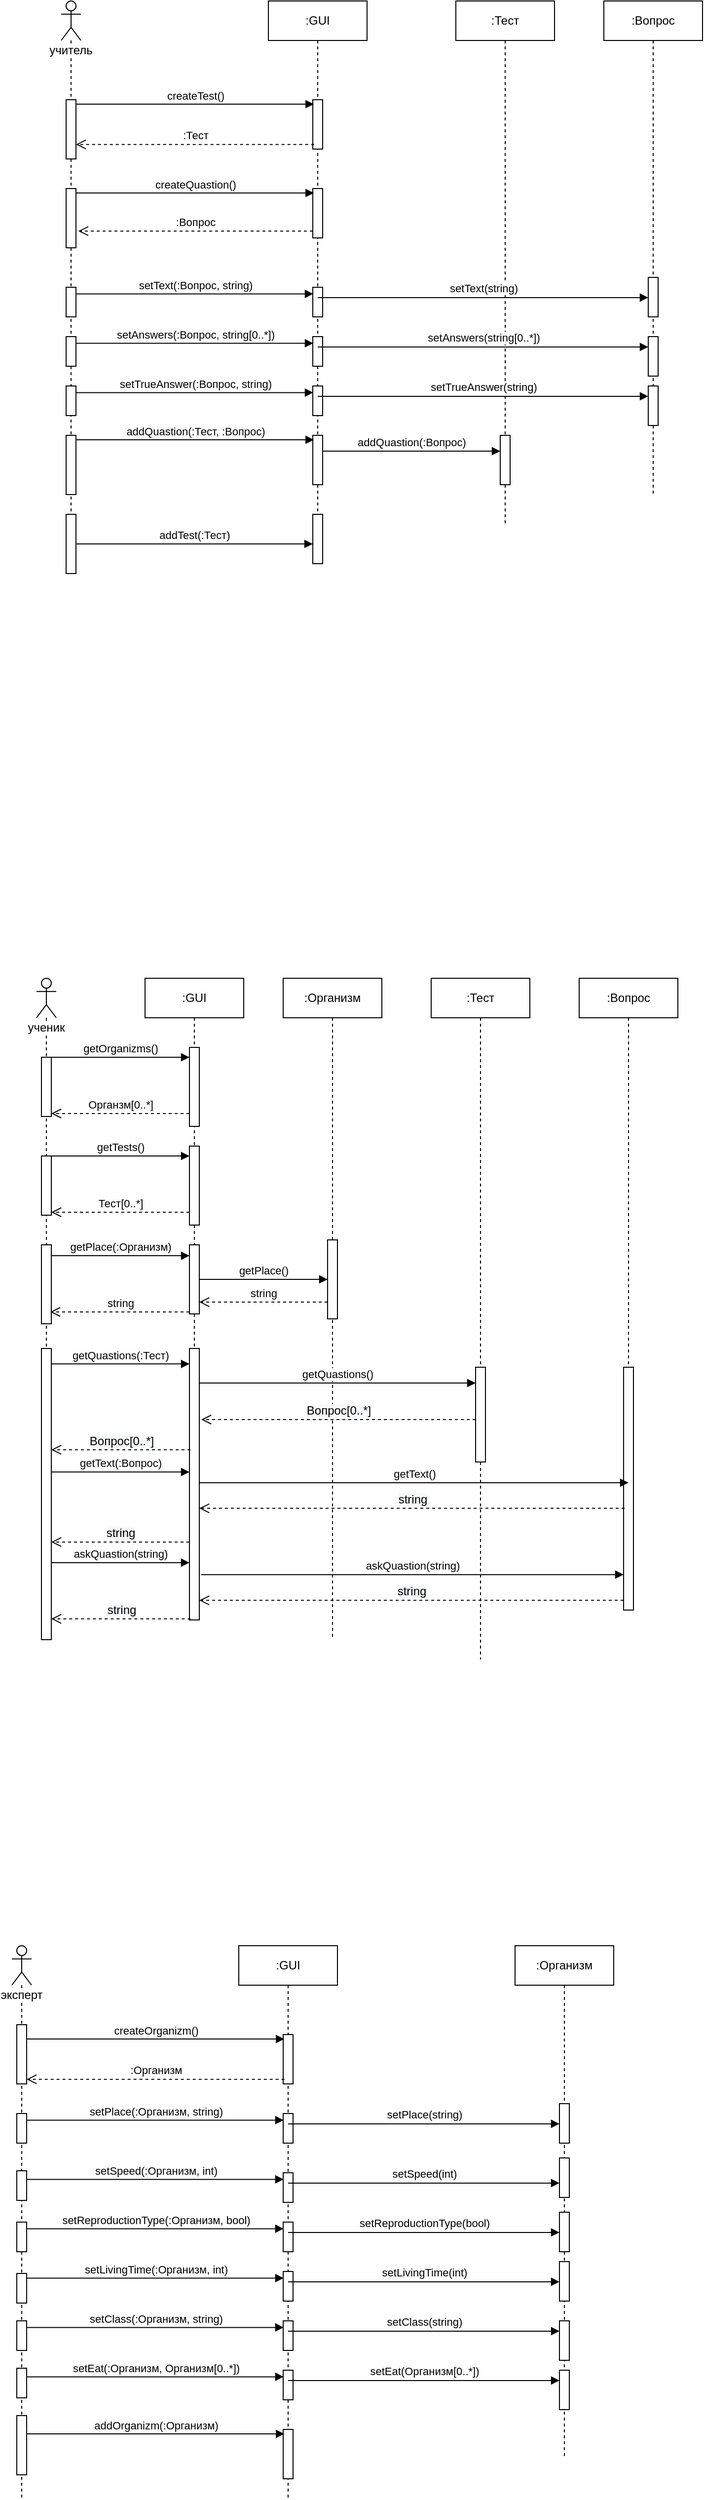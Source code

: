 <mxfile version="12.2.2" type="device" pages="1"><diagram id="H2onPTfJ4FmLyGjPEeHh" name="Page-1"><mxGraphModel dx="1139" dy="661" grid="1" gridSize="10" guides="1" tooltips="1" connect="1" arrows="1" fold="1" page="1" pageScale="1" pageWidth="827" pageHeight="1169" math="0" shadow="0"><root><mxCell id="0"/><mxCell id="1" parent="0"/><mxCell id="1ahG1irruZLQ7qUQczK2-2" value="учитель" style="shape=umlLifeline;participant=umlActor;perimeter=lifelinePerimeter;whiteSpace=wrap;html=1;container=1;collapsible=0;recursiveResize=0;verticalAlign=top;spacingTop=36;labelBackgroundColor=#ffffff;outlineConnect=0;" parent="1" vertex="1"><mxGeometry x="140" y="110" width="20" height="540" as="geometry"/></mxCell><mxCell id="1ahG1irruZLQ7qUQczK2-74" value="" style="html=1;points=[];perimeter=orthogonalPerimeter;" parent="1ahG1irruZLQ7qUQczK2-2" vertex="1"><mxGeometry x="5" y="100" width="10" height="60" as="geometry"/></mxCell><mxCell id="1ahG1irruZLQ7qUQczK2-78" value="" style="html=1;points=[];perimeter=orthogonalPerimeter;" parent="1ahG1irruZLQ7qUQczK2-2" vertex="1"><mxGeometry x="5" y="190" width="10" height="60" as="geometry"/></mxCell><mxCell id="1ahG1irruZLQ7qUQczK2-83" value="" style="html=1;points=[];perimeter=orthogonalPerimeter;" parent="1ahG1irruZLQ7qUQczK2-2" vertex="1"><mxGeometry x="5" y="290" width="10" height="30" as="geometry"/></mxCell><mxCell id="1ahG1irruZLQ7qUQczK2-88" value="" style="html=1;points=[];perimeter=orthogonalPerimeter;" parent="1ahG1irruZLQ7qUQczK2-2" vertex="1"><mxGeometry x="5" y="340" width="10" height="30" as="geometry"/></mxCell><mxCell id="1ahG1irruZLQ7qUQczK2-98" value="" style="html=1;points=[];perimeter=orthogonalPerimeter;" parent="1ahG1irruZLQ7qUQczK2-2" vertex="1"><mxGeometry x="5" y="440" width="10" height="60" as="geometry"/></mxCell><mxCell id="1ahG1irruZLQ7qUQczK2-3" value=":GUI" style="shape=umlLifeline;perimeter=lifelinePerimeter;whiteSpace=wrap;html=1;container=1;collapsible=0;recursiveResize=0;outlineConnect=0;" parent="1" vertex="1"><mxGeometry x="350" y="110" width="100" height="540" as="geometry"/></mxCell><mxCell id="1ahG1irruZLQ7qUQczK2-75" value="" style="html=1;points=[];perimeter=orthogonalPerimeter;" parent="1ahG1irruZLQ7qUQczK2-3" vertex="1"><mxGeometry x="45" y="100" width="10" height="50" as="geometry"/></mxCell><mxCell id="1ahG1irruZLQ7qUQczK2-79" value="" style="html=1;points=[];perimeter=orthogonalPerimeter;" parent="1ahG1irruZLQ7qUQczK2-3" vertex="1"><mxGeometry x="45" y="190" width="10" height="50" as="geometry"/></mxCell><mxCell id="1ahG1irruZLQ7qUQczK2-84" value="" style="html=1;points=[];perimeter=orthogonalPerimeter;" parent="1ahG1irruZLQ7qUQczK2-3" vertex="1"><mxGeometry x="45" y="290" width="10" height="30" as="geometry"/></mxCell><mxCell id="1ahG1irruZLQ7qUQczK2-89" value="" style="html=1;points=[];perimeter=orthogonalPerimeter;" parent="1ahG1irruZLQ7qUQczK2-3" vertex="1"><mxGeometry x="45" y="340" width="10" height="30" as="geometry"/></mxCell><mxCell id="1ahG1irruZLQ7qUQczK2-94" value="" style="html=1;points=[];perimeter=orthogonalPerimeter;" parent="1ahG1irruZLQ7qUQczK2-3" vertex="1"><mxGeometry x="45" y="390" width="10" height="30" as="geometry"/></mxCell><mxCell id="1ahG1irruZLQ7qUQczK2-99" value="" style="html=1;points=[];perimeter=orthogonalPerimeter;" parent="1ahG1irruZLQ7qUQczK2-3" vertex="1"><mxGeometry x="45" y="440" width="10" height="50" as="geometry"/></mxCell><mxCell id="1ahG1irruZLQ7qUQczK2-5" value=":Тест" style="shape=umlLifeline;perimeter=lifelinePerimeter;whiteSpace=wrap;html=1;container=1;collapsible=0;recursiveResize=0;outlineConnect=0;" parent="1" vertex="1"><mxGeometry x="540" y="110" width="100" height="530" as="geometry"/></mxCell><mxCell id="1ahG1irruZLQ7qUQczK2-102" value="" style="html=1;points=[];perimeter=orthogonalPerimeter;" parent="1ahG1irruZLQ7qUQczK2-5" vertex="1"><mxGeometry x="45" y="440" width="10" height="50" as="geometry"/></mxCell><mxCell id="1ahG1irruZLQ7qUQczK2-6" value=":Вопрос" style="shape=umlLifeline;perimeter=lifelinePerimeter;whiteSpace=wrap;html=1;container=1;collapsible=0;recursiveResize=0;outlineConnect=0;" parent="1" vertex="1"><mxGeometry x="690" y="110" width="100" height="500" as="geometry"/></mxCell><mxCell id="1ahG1irruZLQ7qUQczK2-86" value="" style="html=1;points=[];perimeter=orthogonalPerimeter;" parent="1ahG1irruZLQ7qUQczK2-6" vertex="1"><mxGeometry x="45" y="280" width="10" height="40" as="geometry"/></mxCell><mxCell id="1ahG1irruZLQ7qUQczK2-90" value="" style="html=1;points=[];perimeter=orthogonalPerimeter;" parent="1ahG1irruZLQ7qUQczK2-6" vertex="1"><mxGeometry x="45" y="340" width="10" height="40" as="geometry"/></mxCell><mxCell id="1ahG1irruZLQ7qUQczK2-95" value="" style="html=1;points=[];perimeter=orthogonalPerimeter;" parent="1ahG1irruZLQ7qUQczK2-6" vertex="1"><mxGeometry x="45" y="390" width="10" height="40" as="geometry"/></mxCell><mxCell id="1ahG1irruZLQ7qUQczK2-32" value="ученик" style="shape=umlLifeline;participant=umlActor;perimeter=lifelinePerimeter;whiteSpace=wrap;html=1;container=1;collapsible=0;recursiveResize=0;verticalAlign=top;spacingTop=36;labelBackgroundColor=#ffffff;outlineConnect=0;" parent="1" vertex="1"><mxGeometry x="115" y="1100" width="20" height="500" as="geometry"/></mxCell><mxCell id="1ahG1irruZLQ7qUQczK2-33" value="" style="html=1;points=[];perimeter=orthogonalPerimeter;" parent="1ahG1irruZLQ7qUQczK2-32" vertex="1"><mxGeometry x="5" y="80" width="10" height="60" as="geometry"/></mxCell><mxCell id="1ahG1irruZLQ7qUQczK2-34" value="" style="html=1;points=[];perimeter=orthogonalPerimeter;" parent="1ahG1irruZLQ7qUQczK2-32" vertex="1"><mxGeometry x="5" y="180" width="10" height="60" as="geometry"/></mxCell><mxCell id="1ahG1irruZLQ7qUQczK2-35" value="" style="html=1;points=[];perimeter=orthogonalPerimeter;" parent="1ahG1irruZLQ7qUQczK2-32" vertex="1"><mxGeometry x="5" y="270" width="10" height="80" as="geometry"/></mxCell><mxCell id="1ahG1irruZLQ7qUQczK2-36" value=":GUI" style="shape=umlLifeline;perimeter=lifelinePerimeter;whiteSpace=wrap;html=1;container=1;collapsible=0;recursiveResize=0;outlineConnect=0;" parent="1" vertex="1"><mxGeometry x="225" y="1100" width="100" height="490" as="geometry"/></mxCell><mxCell id="1ahG1irruZLQ7qUQczK2-37" value="" style="html=1;points=[];perimeter=orthogonalPerimeter;" parent="1ahG1irruZLQ7qUQczK2-36" vertex="1"><mxGeometry x="45" y="70" width="10" height="80" as="geometry"/></mxCell><mxCell id="1ahG1irruZLQ7qUQczK2-38" value="" style="html=1;points=[];perimeter=orthogonalPerimeter;" parent="1ahG1irruZLQ7qUQczK2-36" vertex="1"><mxGeometry x="45" y="170" width="10" height="80" as="geometry"/></mxCell><mxCell id="1ahG1irruZLQ7qUQczK2-39" value="" style="html=1;points=[];perimeter=orthogonalPerimeter;" parent="1ahG1irruZLQ7qUQczK2-36" vertex="1"><mxGeometry x="45" y="270" width="10" height="70" as="geometry"/></mxCell><mxCell id="1ahG1irruZLQ7qUQczK2-40" value=":Организм" style="shape=umlLifeline;perimeter=lifelinePerimeter;whiteSpace=wrap;html=1;container=1;collapsible=0;recursiveResize=0;outlineConnect=0;" parent="1" vertex="1"><mxGeometry x="365" y="1100" width="100" height="670" as="geometry"/></mxCell><mxCell id="1ahG1irruZLQ7qUQczK2-41" value="" style="html=1;points=[];perimeter=orthogonalPerimeter;" parent="1ahG1irruZLQ7qUQczK2-40" vertex="1"><mxGeometry x="45" y="265" width="10" height="80" as="geometry"/></mxCell><mxCell id="1ahG1irruZLQ7qUQczK2-42" value="" style="html=1;points=[];perimeter=orthogonalPerimeter;" parent="1ahG1irruZLQ7qUQczK2-40" vertex="1"><mxGeometry x="-245" y="375" width="10" height="295" as="geometry"/></mxCell><mxCell id="1ahG1irruZLQ7qUQczK2-43" value="" style="html=1;points=[];perimeter=orthogonalPerimeter;" parent="1ahG1irruZLQ7qUQczK2-40" vertex="1"><mxGeometry x="-95" y="375" width="10" height="275" as="geometry"/></mxCell><mxCell id="1ahG1irruZLQ7qUQczK2-44" value="getQuastions(:Тест)" style="html=1;verticalAlign=bottom;endArrow=block;exitX=1;exitY=0.053;exitDx=0;exitDy=0;exitPerimeter=0;" parent="1ahG1irruZLQ7qUQczK2-40" source="1ahG1irruZLQ7qUQczK2-42" target="1ahG1irruZLQ7qUQczK2-43" edge="1"><mxGeometry relative="1" as="geometry"><mxPoint x="-220" y="385" as="sourcePoint"/><mxPoint x="-94" y="395" as="targetPoint"/></mxGeometry></mxCell><mxCell id="1ahG1irruZLQ7qUQczK2-65" value="&lt;span style=&quot;font-size: 12px ; text-align: left ; background-color: rgb(248 , 249 , 250)&quot;&gt;Вопрос[0..*]&lt;/span&gt;" style="html=1;verticalAlign=bottom;endArrow=open;dashed=1;endSize=8;exitX=0.1;exitY=0.373;exitDx=0;exitDy=0;exitPerimeter=0;" parent="1ahG1irruZLQ7qUQczK2-40" source="1ahG1irruZLQ7qUQczK2-43" target="1ahG1irruZLQ7qUQczK2-42" edge="1"><mxGeometry relative="1" as="geometry"><mxPoint x="-73" y="457" as="targetPoint"/><mxPoint x="206" y="456.92" as="sourcePoint"/></mxGeometry></mxCell><mxCell id="1ahG1irruZLQ7qUQczK2-66" value="getText(:Вопрос)" style="html=1;verticalAlign=bottom;endArrow=block;entryX=0;entryY=0.455;entryDx=0;entryDy=0;entryPerimeter=0;" parent="1ahG1irruZLQ7qUQczK2-40" source="1ahG1irruZLQ7qUQczK2-42" target="1ahG1irruZLQ7qUQczK2-43" edge="1"><mxGeometry relative="1" as="geometry"><mxPoint x="-225" y="397.985" as="sourcePoint"/><mxPoint x="-85" y="397.985" as="targetPoint"/></mxGeometry></mxCell><mxCell id="1ahG1irruZLQ7qUQczK2-69" value="&lt;span style=&quot;font-size: 12px ; text-align: left ; background-color: rgb(248 , 249 , 250)&quot;&gt;string&lt;/span&gt;" style="html=1;verticalAlign=bottom;endArrow=open;dashed=1;endSize=8;exitX=0;exitY=0.713;exitDx=0;exitDy=0;exitPerimeter=0;" parent="1ahG1irruZLQ7qUQczK2-40" source="1ahG1irruZLQ7qUQczK2-43" target="1ahG1irruZLQ7qUQczK2-42" edge="1"><mxGeometry relative="1" as="geometry"><mxPoint x="-75" y="544.924" as="targetPoint"/><mxPoint x="353" y="544.924" as="sourcePoint"/></mxGeometry></mxCell><mxCell id="1ahG1irruZLQ7qUQczK2-70" value="askQuastion(string)" style="html=1;verticalAlign=bottom;endArrow=block;entryX=0;entryY=0.789;entryDx=0;entryDy=0;entryPerimeter=0;" parent="1ahG1irruZLQ7qUQczK2-40" source="1ahG1irruZLQ7qUQczK2-42" target="1ahG1irruZLQ7qUQczK2-43" edge="1"><mxGeometry relative="1" as="geometry"><mxPoint x="-225" y="508.97" as="sourcePoint"/><mxPoint x="-80" y="508.975" as="targetPoint"/></mxGeometry></mxCell><mxCell id="1ahG1irruZLQ7qUQczK2-73" value="&lt;span style=&quot;font-size: 12px ; text-align: left ; background-color: rgb(248 , 249 , 250)&quot;&gt;string&lt;/span&gt;" style="html=1;verticalAlign=bottom;endArrow=open;dashed=1;endSize=8;exitX=0.118;exitY=0.996;exitDx=0;exitDy=0;exitPerimeter=0;" parent="1ahG1irruZLQ7qUQczK2-40" source="1ahG1irruZLQ7qUQczK2-43" target="1ahG1irruZLQ7qUQczK2-42" edge="1"><mxGeometry relative="1" as="geometry"><mxPoint x="-225" y="581.075" as="targetPoint"/><mxPoint x="-85" y="581.075" as="sourcePoint"/></mxGeometry></mxCell><mxCell id="1ahG1irruZLQ7qUQczK2-46" value=":Тест" style="shape=umlLifeline;perimeter=lifelinePerimeter;whiteSpace=wrap;html=1;container=1;collapsible=0;recursiveResize=0;outlineConnect=0;" parent="1" vertex="1"><mxGeometry x="515" y="1100" width="100" height="690" as="geometry"/></mxCell><mxCell id="1ahG1irruZLQ7qUQczK2-47" value="" style="html=1;points=[];perimeter=orthogonalPerimeter;" parent="1ahG1irruZLQ7qUQczK2-46" vertex="1"><mxGeometry x="45" y="394" width="10" height="96" as="geometry"/></mxCell><mxCell id="1ahG1irruZLQ7qUQczK2-48" value=":Вопрос" style="shape=umlLifeline;perimeter=lifelinePerimeter;whiteSpace=wrap;html=1;container=1;collapsible=0;recursiveResize=0;outlineConnect=0;" parent="1" vertex="1"><mxGeometry x="665" y="1100" width="100" height="640" as="geometry"/></mxCell><mxCell id="1ahG1irruZLQ7qUQczK2-49" value="" style="html=1;points=[];perimeter=orthogonalPerimeter;" parent="1ahG1irruZLQ7qUQczK2-48" vertex="1"><mxGeometry x="45" y="394" width="10" height="246" as="geometry"/></mxCell><mxCell id="1ahG1irruZLQ7qUQczK2-50" value="Органзм[0..*]" style="html=1;verticalAlign=bottom;endArrow=open;dashed=1;endSize=8;entryX=1;entryY=0.95;entryDx=0;entryDy=0;" parent="1" source="1ahG1irruZLQ7qUQczK2-37" target="1ahG1irruZLQ7qUQczK2-33" edge="1"><mxGeometry relative="1" as="geometry"><mxPoint x="175" y="1477" as="sourcePoint"/></mxGeometry></mxCell><mxCell id="1ahG1irruZLQ7qUQczK2-51" value="getOrganizms()" style="html=1;verticalAlign=bottom;endArrow=block;exitX=1;exitY=0;exitDx=0;exitDy=0;" parent="1" source="1ahG1irruZLQ7qUQczK2-33" target="1ahG1irruZLQ7qUQczK2-37" edge="1"><mxGeometry relative="1" as="geometry"><mxPoint x="175" y="1420" as="targetPoint"/></mxGeometry></mxCell><mxCell id="1ahG1irruZLQ7qUQczK2-52" value="getTests()" style="html=1;verticalAlign=bottom;endArrow=block;exitX=1;exitY=0;exitDx=0;exitDy=0;" parent="1" source="1ahG1irruZLQ7qUQczK2-34" target="1ahG1irruZLQ7qUQczK2-38" edge="1"><mxGeometry relative="1" as="geometry"><mxPoint x="255" y="1280" as="targetPoint"/></mxGeometry></mxCell><mxCell id="1ahG1irruZLQ7qUQczK2-53" value="Тест[0..*]" style="html=1;verticalAlign=bottom;endArrow=open;dashed=1;endSize=8;entryX=1;entryY=0.95;entryDx=0;entryDy=0;" parent="1" source="1ahG1irruZLQ7qUQczK2-38" target="1ahG1irruZLQ7qUQczK2-34" edge="1"><mxGeometry relative="1" as="geometry"><mxPoint x="245" y="1337" as="sourcePoint"/></mxGeometry></mxCell><mxCell id="1ahG1irruZLQ7qUQczK2-54" value="getPlace(:Организм)" style="html=1;verticalAlign=bottom;endArrow=block;exitX=1;exitY=0.138;exitDx=0;exitDy=0;exitPerimeter=0;" parent="1" source="1ahG1irruZLQ7qUQczK2-35" target="1ahG1irruZLQ7qUQczK2-39" edge="1"><mxGeometry relative="1" as="geometry"><mxPoint x="145" y="1380" as="sourcePoint"/><mxPoint x="271" y="1390" as="targetPoint"/></mxGeometry></mxCell><mxCell id="1ahG1irruZLQ7qUQczK2-55" value="string" style="html=1;verticalAlign=bottom;endArrow=open;dashed=1;endSize=8;entryX=0.9;entryY=0.85;entryDx=0;entryDy=0;entryPerimeter=0;" parent="1" source="1ahG1irruZLQ7qUQczK2-39" target="1ahG1irruZLQ7qUQczK2-35" edge="1"><mxGeometry relative="1" as="geometry"><mxPoint x="340" y="1437" as="targetPoint"/></mxGeometry></mxCell><mxCell id="1ahG1irruZLQ7qUQczK2-56" value="getPlace()" style="html=1;verticalAlign=bottom;endArrow=block;" parent="1" source="1ahG1irruZLQ7qUQczK2-39" target="1ahG1irruZLQ7qUQczK2-41" edge="1"><mxGeometry width="80" relative="1" as="geometry"><mxPoint x="295" y="1370" as="sourcePoint"/><mxPoint x="375" y="1370" as="targetPoint"/></mxGeometry></mxCell><mxCell id="1ahG1irruZLQ7qUQczK2-57" value="string" style="html=1;verticalAlign=bottom;endArrow=open;dashed=1;endSize=8;entryX=1;entryY=0.829;entryDx=0;entryDy=0;entryPerimeter=0;" parent="1" source="1ahG1irruZLQ7qUQczK2-41" target="1ahG1irruZLQ7qUQczK2-39" edge="1"><mxGeometry relative="1" as="geometry"><mxPoint x="385" y="1420" as="sourcePoint"/><mxPoint x="295" y="1430" as="targetPoint"/></mxGeometry></mxCell><mxCell id="1ahG1irruZLQ7qUQczK2-58" value="getQuastions()" style="html=1;verticalAlign=bottom;endArrow=block;" parent="1" source="1ahG1irruZLQ7qUQczK2-43" target="1ahG1irruZLQ7qUQczK2-47" edge="1"><mxGeometry width="80" relative="1" as="geometry"><mxPoint x="295" y="1475" as="sourcePoint"/><mxPoint x="375" y="1475" as="targetPoint"/><Array as="points"><mxPoint x="335" y="1510"/></Array></mxGeometry></mxCell><mxCell id="1ahG1irruZLQ7qUQczK2-63" value="&lt;span style=&quot;font-size: 12px ; text-align: left ; background-color: rgb(248 , 249 , 250)&quot;&gt;Вопрос[0..*]&lt;/span&gt;" style="html=1;verticalAlign=bottom;endArrow=open;dashed=1;endSize=8;" parent="1" source="1ahG1irruZLQ7qUQczK2-47" edge="1"><mxGeometry relative="1" as="geometry"><mxPoint x="282" y="1547" as="targetPoint"/><mxPoint x="280" y="1599.75" as="sourcePoint"/></mxGeometry></mxCell><mxCell id="1ahG1irruZLQ7qUQczK2-67" value="getText()" style="html=1;verticalAlign=bottom;endArrow=block;" parent="1" source="1ahG1irruZLQ7qUQczK2-43" edge="1"><mxGeometry relative="1" as="geometry"><mxPoint x="140" y="1497.985" as="sourcePoint"/><mxPoint x="715" y="1611" as="targetPoint"/></mxGeometry></mxCell><mxCell id="1ahG1irruZLQ7qUQczK2-68" value="&lt;span style=&quot;font-size: 12px ; text-align: left ; background-color: rgb(248 , 249 , 250)&quot;&gt;string&lt;/span&gt;" style="html=1;verticalAlign=bottom;endArrow=open;dashed=1;endSize=8;exitX=0.1;exitY=0.581;exitDx=0;exitDy=0;exitPerimeter=0;" parent="1" source="1ahG1irruZLQ7qUQczK2-49" target="1ahG1irruZLQ7qUQczK2-43" edge="1"><mxGeometry relative="1" as="geometry"><mxPoint x="140" y="1568.925" as="targetPoint"/><mxPoint x="281" y="1568.925" as="sourcePoint"/></mxGeometry></mxCell><mxCell id="1ahG1irruZLQ7qUQczK2-71" value="askQuastion(string)" style="html=1;verticalAlign=bottom;endArrow=block;exitX=1.2;exitY=0.833;exitDx=0;exitDy=0;exitPerimeter=0;" parent="1" source="1ahG1irruZLQ7qUQczK2-43" target="1ahG1irruZLQ7qUQczK2-49" edge="1"><mxGeometry relative="1" as="geometry"><mxPoint x="275" y="1685" as="sourcePoint"/><mxPoint x="282" y="1685.925" as="targetPoint"/></mxGeometry></mxCell><mxCell id="1ahG1irruZLQ7qUQczK2-72" value="&lt;span style=&quot;font-size: 12px ; text-align: left ; background-color: rgb(248 , 249 , 250)&quot;&gt;string&lt;/span&gt;" style="html=1;verticalAlign=bottom;endArrow=open;dashed=1;endSize=8;exitX=0;exitY=0.96;exitDx=0;exitDy=0;exitPerimeter=0;" parent="1" source="1ahG1irruZLQ7qUQczK2-49" target="1ahG1irruZLQ7qUQczK2-43" edge="1"><mxGeometry relative="1" as="geometry"><mxPoint x="290" y="1646.926" as="targetPoint"/><mxPoint x="721" y="1646.926" as="sourcePoint"/></mxGeometry></mxCell><mxCell id="1ahG1irruZLQ7qUQczK2-76" value="createTest()" style="html=1;verticalAlign=bottom;endArrow=block;entryX=0.118;entryY=0.09;entryDx=0;entryDy=0;entryPerimeter=0;" parent="1" source="1ahG1irruZLQ7qUQczK2-74" target="1ahG1irruZLQ7qUQczK2-75" edge="1"><mxGeometry width="80" relative="1" as="geometry"><mxPoint x="190" y="220" as="sourcePoint"/><mxPoint x="270" y="220" as="targetPoint"/></mxGeometry></mxCell><mxCell id="1ahG1irruZLQ7qUQczK2-77" value=":Тест" style="html=1;verticalAlign=bottom;endArrow=open;dashed=1;endSize=8;exitX=0.133;exitY=0.907;exitDx=0;exitDy=0;exitPerimeter=0;" parent="1" source="1ahG1irruZLQ7qUQczK2-75" target="1ahG1irruZLQ7qUQczK2-74" edge="1"><mxGeometry relative="1" as="geometry"><mxPoint x="300" y="260" as="sourcePoint"/><mxPoint x="190" y="260" as="targetPoint"/></mxGeometry></mxCell><mxCell id="1ahG1irruZLQ7qUQczK2-80" value="createQuastion()" style="html=1;verticalAlign=bottom;endArrow=block;entryX=0.118;entryY=0.09;entryDx=0;entryDy=0;entryPerimeter=0;" parent="1" source="1ahG1irruZLQ7qUQczK2-78" target="1ahG1irruZLQ7qUQczK2-79" edge="1"><mxGeometry width="80" relative="1" as="geometry"><mxPoint x="200" y="230" as="sourcePoint"/><mxPoint x="280" y="230" as="targetPoint"/></mxGeometry></mxCell><mxCell id="1ahG1irruZLQ7qUQczK2-81" value=":Вопрос" style="html=1;verticalAlign=bottom;endArrow=open;dashed=1;endSize=8;entryX=1.235;entryY=0.718;entryDx=0;entryDy=0;entryPerimeter=0;" parent="1" source="1ahG1irruZLQ7qUQczK2-79" target="1ahG1irruZLQ7qUQczK2-78" edge="1"><mxGeometry relative="1" as="geometry"><mxPoint x="310" y="270" as="sourcePoint"/><mxPoint x="200" y="270" as="targetPoint"/></mxGeometry></mxCell><mxCell id="1ahG1irruZLQ7qUQczK2-85" value="setText(:Вопрос, string)" style="html=1;verticalAlign=bottom;endArrow=block;entryX=0.05;entryY=0.223;entryDx=0;entryDy=0;entryPerimeter=0;" parent="1" source="1ahG1irruZLQ7qUQczK2-83" target="1ahG1irruZLQ7qUQczK2-84" edge="1"><mxGeometry width="80" relative="1" as="geometry"><mxPoint x="165.0" y="314.5" as="sourcePoint"/><mxPoint x="306.18" y="314.5" as="targetPoint"/></mxGeometry></mxCell><mxCell id="1ahG1irruZLQ7qUQczK2-87" value="setText(string)" style="html=1;verticalAlign=bottom;endArrow=block;exitX=0.5;exitY=0.348;exitDx=0;exitDy=0;exitPerimeter=0;" parent="1" source="1ahG1irruZLQ7qUQczK2-84" target="1ahG1irruZLQ7qUQczK2-86" edge="1"><mxGeometry width="80" relative="1" as="geometry"><mxPoint x="320" y="428" as="sourcePoint"/><mxPoint x="305.5" y="427.84" as="targetPoint"/></mxGeometry></mxCell><mxCell id="1ahG1irruZLQ7qUQczK2-91" value="setAnswers(:Вопрос, string[0..*])" style="html=1;verticalAlign=bottom;endArrow=block;entryX=0.05;entryY=0.223;entryDx=0;entryDy=0;entryPerimeter=0;" parent="1" source="1ahG1irruZLQ7qUQczK2-88" target="1ahG1irruZLQ7qUQczK2-89" edge="1"><mxGeometry width="80" relative="1" as="geometry"><mxPoint x="260.0" y="434.5" as="sourcePoint"/><mxPoint x="401.18" y="434.5" as="targetPoint"/></mxGeometry></mxCell><mxCell id="1ahG1irruZLQ7qUQczK2-92" value="setAnswers(string[0..*])" style="html=1;verticalAlign=bottom;endArrow=block;exitX=0.5;exitY=0.348;exitDx=0;exitDy=0;exitPerimeter=0;" parent="1" source="1ahG1irruZLQ7qUQczK2-89" target="1ahG1irruZLQ7qUQczK2-90" edge="1"><mxGeometry width="80" relative="1" as="geometry"><mxPoint x="415" y="548" as="sourcePoint"/><mxPoint x="400.5" y="547.84" as="targetPoint"/></mxGeometry></mxCell><mxCell id="1ahG1irruZLQ7qUQczK2-93" value="" style="html=1;points=[];perimeter=orthogonalPerimeter;" parent="1" vertex="1"><mxGeometry x="145" y="500" width="10" height="30" as="geometry"/></mxCell><mxCell id="1ahG1irruZLQ7qUQczK2-96" value="setTrueAnswer(:Вопрос, string)" style="html=1;verticalAlign=bottom;endArrow=block;entryX=0.05;entryY=0.223;entryDx=0;entryDy=0;entryPerimeter=0;" parent="1" source="1ahG1irruZLQ7qUQczK2-93" target="1ahG1irruZLQ7qUQczK2-94" edge="1"><mxGeometry width="80" relative="1" as="geometry"><mxPoint x="150.0" y="424.5" as="sourcePoint"/><mxPoint x="291.18" y="424.5" as="targetPoint"/></mxGeometry></mxCell><mxCell id="1ahG1irruZLQ7qUQczK2-97" value="setTrueAnswer(string)" style="html=1;verticalAlign=bottom;endArrow=block;exitX=0.5;exitY=0.348;exitDx=0;exitDy=0;exitPerimeter=0;" parent="1" source="1ahG1irruZLQ7qUQczK2-94" target="1ahG1irruZLQ7qUQczK2-95" edge="1"><mxGeometry width="80" relative="1" as="geometry"><mxPoint x="305" y="538" as="sourcePoint"/><mxPoint x="290.5" y="537.84" as="targetPoint"/></mxGeometry></mxCell><mxCell id="1ahG1irruZLQ7qUQczK2-100" value="addQuastion(:Тест, :Вопрос)" style="html=1;verticalAlign=bottom;endArrow=block;entryX=0.118;entryY=0.09;entryDx=0;entryDy=0;entryPerimeter=0;" parent="1" source="1ahG1irruZLQ7qUQczK2-98" target="1ahG1irruZLQ7qUQczK2-99" edge="1"><mxGeometry width="80" relative="1" as="geometry"><mxPoint x="225" y="470" as="sourcePoint"/><mxPoint x="305" y="470" as="targetPoint"/></mxGeometry></mxCell><mxCell id="1ahG1irruZLQ7qUQczK2-103" value="addQuastion(:Вопрос)" style="html=1;verticalAlign=bottom;endArrow=block;exitX=1;exitY=0.32;exitDx=0;exitDy=0;exitPerimeter=0;" parent="1" source="1ahG1irruZLQ7qUQczK2-99" target="1ahG1irruZLQ7qUQczK2-102" edge="1"><mxGeometry width="80" relative="1" as="geometry"><mxPoint x="500" y="570" as="sourcePoint"/><mxPoint x="570" y="570" as="targetPoint"/></mxGeometry></mxCell><mxCell id="1ahG1irruZLQ7qUQczK2-104" value="эксперт" style="shape=umlLifeline;participant=umlActor;perimeter=lifelinePerimeter;whiteSpace=wrap;html=1;container=1;collapsible=0;recursiveResize=0;verticalAlign=top;spacingTop=36;labelBackgroundColor=#ffffff;outlineConnect=0;" parent="1" vertex="1"><mxGeometry x="90" y="2080" width="20" height="560" as="geometry"/></mxCell><mxCell id="1ahG1irruZLQ7qUQczK2-145" value="" style="html=1;points=[];perimeter=orthogonalPerimeter;" parent="1ahG1irruZLQ7qUQczK2-104" vertex="1"><mxGeometry x="5" y="80" width="10" height="60" as="geometry"/></mxCell><mxCell id="1ahG1irruZLQ7qUQczK2-149" value="" style="html=1;points=[];perimeter=orthogonalPerimeter;" parent="1ahG1irruZLQ7qUQczK2-104" vertex="1"><mxGeometry x="5" y="170" width="10" height="30" as="geometry"/></mxCell><mxCell id="1ahG1irruZLQ7qUQczK2-159" value="" style="html=1;points=[];perimeter=orthogonalPerimeter;" parent="1ahG1irruZLQ7qUQczK2-104" vertex="1"><mxGeometry x="5" y="228" width="10" height="30" as="geometry"/></mxCell><mxCell id="1ahG1irruZLQ7qUQczK2-169" value="" style="html=1;points=[];perimeter=orthogonalPerimeter;" parent="1ahG1irruZLQ7qUQczK2-104" vertex="1"><mxGeometry x="5" y="280" width="10" height="30" as="geometry"/></mxCell><mxCell id="1ahG1irruZLQ7qUQczK2-174" value="" style="html=1;points=[];perimeter=orthogonalPerimeter;" parent="1ahG1irruZLQ7qUQczK2-104" vertex="1"><mxGeometry x="5" y="332" width="10" height="30" as="geometry"/></mxCell><mxCell id="1ahG1irruZLQ7qUQczK2-179" value="" style="html=1;points=[];perimeter=orthogonalPerimeter;" parent="1ahG1irruZLQ7qUQczK2-104" vertex="1"><mxGeometry x="5" y="380" width="10" height="30" as="geometry"/></mxCell><mxCell id="1ahG1irruZLQ7qUQczK2-184" value="" style="html=1;points=[];perimeter=orthogonalPerimeter;" parent="1ahG1irruZLQ7qUQczK2-104" vertex="1"><mxGeometry x="5" y="428" width="10" height="30" as="geometry"/></mxCell><mxCell id="1ahG1irruZLQ7qUQczK2-189" value="" style="html=1;points=[];perimeter=orthogonalPerimeter;" parent="1ahG1irruZLQ7qUQczK2-104" vertex="1"><mxGeometry x="5" y="476" width="10" height="60" as="geometry"/></mxCell><mxCell id="1ahG1irruZLQ7qUQczK2-108" value=":GUI" style="shape=umlLifeline;perimeter=lifelinePerimeter;whiteSpace=wrap;html=1;container=1;collapsible=0;recursiveResize=0;outlineConnect=0;" parent="1" vertex="1"><mxGeometry x="320" y="2080" width="100" height="560" as="geometry"/></mxCell><mxCell id="1ahG1irruZLQ7qUQczK2-146" value="" style="html=1;points=[];perimeter=orthogonalPerimeter;" parent="1ahG1irruZLQ7qUQczK2-108" vertex="1"><mxGeometry x="45" y="90" width="10" height="50" as="geometry"/></mxCell><mxCell id="1ahG1irruZLQ7qUQczK2-161" value="" style="html=1;points=[];perimeter=orthogonalPerimeter;" parent="1ahG1irruZLQ7qUQczK2-108" vertex="1"><mxGeometry x="45" y="230" width="10" height="30" as="geometry"/></mxCell><mxCell id="1ahG1irruZLQ7qUQczK2-171" value="" style="html=1;points=[];perimeter=orthogonalPerimeter;" parent="1ahG1irruZLQ7qUQczK2-108" vertex="1"><mxGeometry x="45" y="280" width="10" height="30" as="geometry"/></mxCell><mxCell id="1ahG1irruZLQ7qUQczK2-176" value="" style="html=1;points=[];perimeter=orthogonalPerimeter;" parent="1ahG1irruZLQ7qUQczK2-108" vertex="1"><mxGeometry x="45" y="330" width="10" height="30" as="geometry"/></mxCell><mxCell id="1ahG1irruZLQ7qUQczK2-181" value="" style="html=1;points=[];perimeter=orthogonalPerimeter;" parent="1ahG1irruZLQ7qUQczK2-108" vertex="1"><mxGeometry x="45" y="380" width="10" height="30" as="geometry"/></mxCell><mxCell id="1ahG1irruZLQ7qUQczK2-186" value="" style="html=1;points=[];perimeter=orthogonalPerimeter;" parent="1ahG1irruZLQ7qUQczK2-108" vertex="1"><mxGeometry x="45" y="430" width="10" height="30" as="geometry"/></mxCell><mxCell id="1ahG1irruZLQ7qUQczK2-190" value="" style="html=1;points=[];perimeter=orthogonalPerimeter;" parent="1ahG1irruZLQ7qUQczK2-108" vertex="1"><mxGeometry x="45" y="490" width="10" height="50" as="geometry"/></mxCell><mxCell id="1ahG1irruZLQ7qUQczK2-112" value=":Организм" style="shape=umlLifeline;perimeter=lifelinePerimeter;whiteSpace=wrap;html=1;container=1;collapsible=0;recursiveResize=0;outlineConnect=0;" parent="1" vertex="1"><mxGeometry x="600" y="2080" width="100" height="520" as="geometry"/></mxCell><mxCell id="1ahG1irruZLQ7qUQczK2-153" value="" style="html=1;points=[];perimeter=orthogonalPerimeter;" parent="1ahG1irruZLQ7qUQczK2-112" vertex="1"><mxGeometry x="45" y="160" width="10" height="40" as="geometry"/></mxCell><mxCell id="1ahG1irruZLQ7qUQczK2-160" value="" style="html=1;points=[];perimeter=orthogonalPerimeter;" parent="1ahG1irruZLQ7qUQczK2-112" vertex="1"><mxGeometry x="45" y="215" width="10" height="40" as="geometry"/></mxCell><mxCell id="1ahG1irruZLQ7qUQczK2-170" value="" style="html=1;points=[];perimeter=orthogonalPerimeter;" parent="1ahG1irruZLQ7qUQczK2-112" vertex="1"><mxGeometry x="45" y="270" width="10" height="40" as="geometry"/></mxCell><mxCell id="1ahG1irruZLQ7qUQczK2-175" value="" style="html=1;points=[];perimeter=orthogonalPerimeter;" parent="1ahG1irruZLQ7qUQczK2-112" vertex="1"><mxGeometry x="45" y="320" width="10" height="40" as="geometry"/></mxCell><mxCell id="1ahG1irruZLQ7qUQczK2-180" value="" style="html=1;points=[];perimeter=orthogonalPerimeter;" parent="1ahG1irruZLQ7qUQczK2-112" vertex="1"><mxGeometry x="45" y="380" width="10" height="40" as="geometry"/></mxCell><mxCell id="1ahG1irruZLQ7qUQczK2-185" value="" style="html=1;points=[];perimeter=orthogonalPerimeter;" parent="1ahG1irruZLQ7qUQczK2-112" vertex="1"><mxGeometry x="45" y="430" width="10" height="40" as="geometry"/></mxCell><mxCell id="1ahG1irruZLQ7qUQczK2-147" value="createOrganizm()" style="html=1;verticalAlign=bottom;endArrow=block;entryX=0.118;entryY=0.09;entryDx=0;entryDy=0;entryPerimeter=0;" parent="1" source="1ahG1irruZLQ7qUQczK2-145" target="1ahG1irruZLQ7qUQczK2-146" edge="1"><mxGeometry width="80" relative="1" as="geometry"><mxPoint x="245" y="2220" as="sourcePoint"/><mxPoint x="325" y="2220" as="targetPoint"/></mxGeometry></mxCell><mxCell id="1ahG1irruZLQ7qUQczK2-148" value=":Организм" style="html=1;verticalAlign=bottom;endArrow=open;dashed=1;endSize=8;exitX=0.133;exitY=0.907;exitDx=0;exitDy=0;exitPerimeter=0;" parent="1" source="1ahG1irruZLQ7qUQczK2-146" target="1ahG1irruZLQ7qUQczK2-145" edge="1"><mxGeometry relative="1" as="geometry"><mxPoint x="355" y="2260" as="sourcePoint"/><mxPoint x="245" y="2260" as="targetPoint"/></mxGeometry></mxCell><mxCell id="1ahG1irruZLQ7qUQczK2-151" value="" style="html=1;points=[];perimeter=orthogonalPerimeter;" parent="1" vertex="1"><mxGeometry x="365" y="2250" width="10" height="30" as="geometry"/></mxCell><mxCell id="1ahG1irruZLQ7qUQczK2-155" value="setPlace(:Организм, string)" style="html=1;verticalAlign=bottom;endArrow=block;entryX=0.05;entryY=0.223;entryDx=0;entryDy=0;entryPerimeter=0;" parent="1" source="1ahG1irruZLQ7qUQczK2-149" target="1ahG1irruZLQ7qUQczK2-151" edge="1"><mxGeometry width="80" relative="1" as="geometry"><mxPoint x="160.0" y="2204.5" as="sourcePoint"/><mxPoint x="301.18" y="2204.5" as="targetPoint"/></mxGeometry></mxCell><mxCell id="1ahG1irruZLQ7qUQczK2-156" value="setPlace(string)" style="html=1;verticalAlign=bottom;endArrow=block;exitX=0.5;exitY=0.348;exitDx=0;exitDy=0;exitPerimeter=0;" parent="1" source="1ahG1irruZLQ7qUQczK2-151" target="1ahG1irruZLQ7qUQczK2-153" edge="1"><mxGeometry width="80" relative="1" as="geometry"><mxPoint x="315" y="2318" as="sourcePoint"/><mxPoint x="300.5" y="2317.84" as="targetPoint"/></mxGeometry></mxCell><mxCell id="1ahG1irruZLQ7qUQczK2-162" value="setSpeed(:Организм, int)" style="html=1;verticalAlign=bottom;endArrow=block;entryX=0.05;entryY=0.223;entryDx=0;entryDy=0;entryPerimeter=0;" parent="1" source="1ahG1irruZLQ7qUQczK2-159" target="1ahG1irruZLQ7qUQczK2-161" edge="1"><mxGeometry width="80" relative="1" as="geometry"><mxPoint x="155.0" y="2264.5" as="sourcePoint"/><mxPoint x="296.18" y="2264.5" as="targetPoint"/></mxGeometry></mxCell><mxCell id="1ahG1irruZLQ7qUQczK2-163" value="setSpeed(int)" style="html=1;verticalAlign=bottom;endArrow=block;exitX=0.5;exitY=0.348;exitDx=0;exitDy=0;exitPerimeter=0;" parent="1" source="1ahG1irruZLQ7qUQczK2-161" target="1ahG1irruZLQ7qUQczK2-160" edge="1"><mxGeometry width="80" relative="1" as="geometry"><mxPoint x="310" y="2378" as="sourcePoint"/><mxPoint x="295.5" y="2377.84" as="targetPoint"/></mxGeometry></mxCell><mxCell id="1ahG1irruZLQ7qUQczK2-172" value="setReproductionType(:Организм, bool)" style="html=1;verticalAlign=bottom;endArrow=block;entryX=0.05;entryY=0.223;entryDx=0;entryDy=0;entryPerimeter=0;" parent="1" source="1ahG1irruZLQ7qUQczK2-169" target="1ahG1irruZLQ7qUQczK2-171" edge="1"><mxGeometry width="80" relative="1" as="geometry"><mxPoint x="195.0" y="2334.5" as="sourcePoint"/><mxPoint x="336.18" y="2334.5" as="targetPoint"/></mxGeometry></mxCell><mxCell id="1ahG1irruZLQ7qUQczK2-173" value="setReproductionType(bool)" style="html=1;verticalAlign=bottom;endArrow=block;exitX=0.5;exitY=0.348;exitDx=0;exitDy=0;exitPerimeter=0;" parent="1" source="1ahG1irruZLQ7qUQczK2-171" target="1ahG1irruZLQ7qUQczK2-170" edge="1"><mxGeometry width="80" relative="1" as="geometry"><mxPoint x="350" y="2448" as="sourcePoint"/><mxPoint x="335.5" y="2447.84" as="targetPoint"/></mxGeometry></mxCell><mxCell id="1ahG1irruZLQ7qUQczK2-177" value="setLivingTime(:Организм, int)" style="html=1;verticalAlign=bottom;endArrow=block;entryX=0.05;entryY=0.223;entryDx=0;entryDy=0;entryPerimeter=0;" parent="1" source="1ahG1irruZLQ7qUQczK2-174" target="1ahG1irruZLQ7qUQczK2-176" edge="1"><mxGeometry width="80" relative="1" as="geometry"><mxPoint x="175.0" y="2374.5" as="sourcePoint"/><mxPoint x="316.18" y="2374.5" as="targetPoint"/></mxGeometry></mxCell><mxCell id="1ahG1irruZLQ7qUQczK2-178" value="setLivingTime(int)" style="html=1;verticalAlign=bottom;endArrow=block;exitX=0.5;exitY=0.348;exitDx=0;exitDy=0;exitPerimeter=0;" parent="1" source="1ahG1irruZLQ7qUQczK2-176" target="1ahG1irruZLQ7qUQczK2-175" edge="1"><mxGeometry width="80" relative="1" as="geometry"><mxPoint x="330" y="2488" as="sourcePoint"/><mxPoint x="315.5" y="2487.84" as="targetPoint"/></mxGeometry></mxCell><mxCell id="1ahG1irruZLQ7qUQczK2-182" value="setClass(:Организм, string)" style="html=1;verticalAlign=bottom;endArrow=block;entryX=0.05;entryY=0.223;entryDx=0;entryDy=0;entryPerimeter=0;" parent="1" source="1ahG1irruZLQ7qUQczK2-179" target="1ahG1irruZLQ7qUQczK2-181" edge="1"><mxGeometry width="80" relative="1" as="geometry"><mxPoint x="175.0" y="2404.5" as="sourcePoint"/><mxPoint x="316.18" y="2404.5" as="targetPoint"/></mxGeometry></mxCell><mxCell id="1ahG1irruZLQ7qUQczK2-183" value="setClass(string)" style="html=1;verticalAlign=bottom;endArrow=block;exitX=0.5;exitY=0.348;exitDx=0;exitDy=0;exitPerimeter=0;" parent="1" source="1ahG1irruZLQ7qUQczK2-181" target="1ahG1irruZLQ7qUQczK2-180" edge="1"><mxGeometry width="80" relative="1" as="geometry"><mxPoint x="330" y="2518" as="sourcePoint"/><mxPoint x="315.5" y="2517.84" as="targetPoint"/></mxGeometry></mxCell><mxCell id="1ahG1irruZLQ7qUQczK2-187" value="setEat(:Организм, Организм[0..*])" style="html=1;verticalAlign=bottom;endArrow=block;entryX=0.05;entryY=0.223;entryDx=0;entryDy=0;entryPerimeter=0;" parent="1" source="1ahG1irruZLQ7qUQczK2-184" target="1ahG1irruZLQ7qUQczK2-186" edge="1"><mxGeometry width="80" relative="1" as="geometry"><mxPoint x="185.0" y="2464.5" as="sourcePoint"/><mxPoint x="326.18" y="2464.5" as="targetPoint"/></mxGeometry></mxCell><mxCell id="1ahG1irruZLQ7qUQczK2-188" value="setEat(Организм[0..*])" style="html=1;verticalAlign=bottom;endArrow=block;exitX=0.5;exitY=0.348;exitDx=0;exitDy=0;exitPerimeter=0;" parent="1" source="1ahG1irruZLQ7qUQczK2-186" target="1ahG1irruZLQ7qUQczK2-185" edge="1"><mxGeometry width="80" relative="1" as="geometry"><mxPoint x="340" y="2578" as="sourcePoint"/><mxPoint x="325.5" y="2577.84" as="targetPoint"/></mxGeometry></mxCell><mxCell id="1ahG1irruZLQ7qUQczK2-191" value="addOrganizm(:Организм)" style="html=1;verticalAlign=bottom;endArrow=block;entryX=0.118;entryY=0.09;entryDx=0;entryDy=0;entryPerimeter=0;" parent="1" source="1ahG1irruZLQ7qUQczK2-189" target="1ahG1irruZLQ7qUQczK2-190" edge="1"><mxGeometry width="80" relative="1" as="geometry"><mxPoint x="260" y="2620" as="sourcePoint"/><mxPoint x="340" y="2620" as="targetPoint"/></mxGeometry></mxCell><mxCell id="zmI4ZOzPn5gQYyOEr5sO-1" value="" style="html=1;points=[];perimeter=orthogonalPerimeter;" parent="1" vertex="1"><mxGeometry x="145" y="630" width="10" height="60" as="geometry"/></mxCell><mxCell id="zmI4ZOzPn5gQYyOEr5sO-2" value="" style="html=1;points=[];perimeter=orthogonalPerimeter;" parent="1" vertex="1"><mxGeometry x="395" y="630" width="10" height="50" as="geometry"/></mxCell><mxCell id="zmI4ZOzPn5gQYyOEr5sO-3" value="addTest(:Тест)" style="html=1;verticalAlign=bottom;endArrow=block;" parent="1" source="zmI4ZOzPn5gQYyOEr5sO-1" target="zmI4ZOzPn5gQYyOEr5sO-2" edge="1"><mxGeometry width="80" relative="1" as="geometry"><mxPoint x="225" y="570" as="sourcePoint"/><mxPoint x="305" y="570" as="targetPoint"/></mxGeometry></mxCell></root></mxGraphModel></diagram></mxfile>